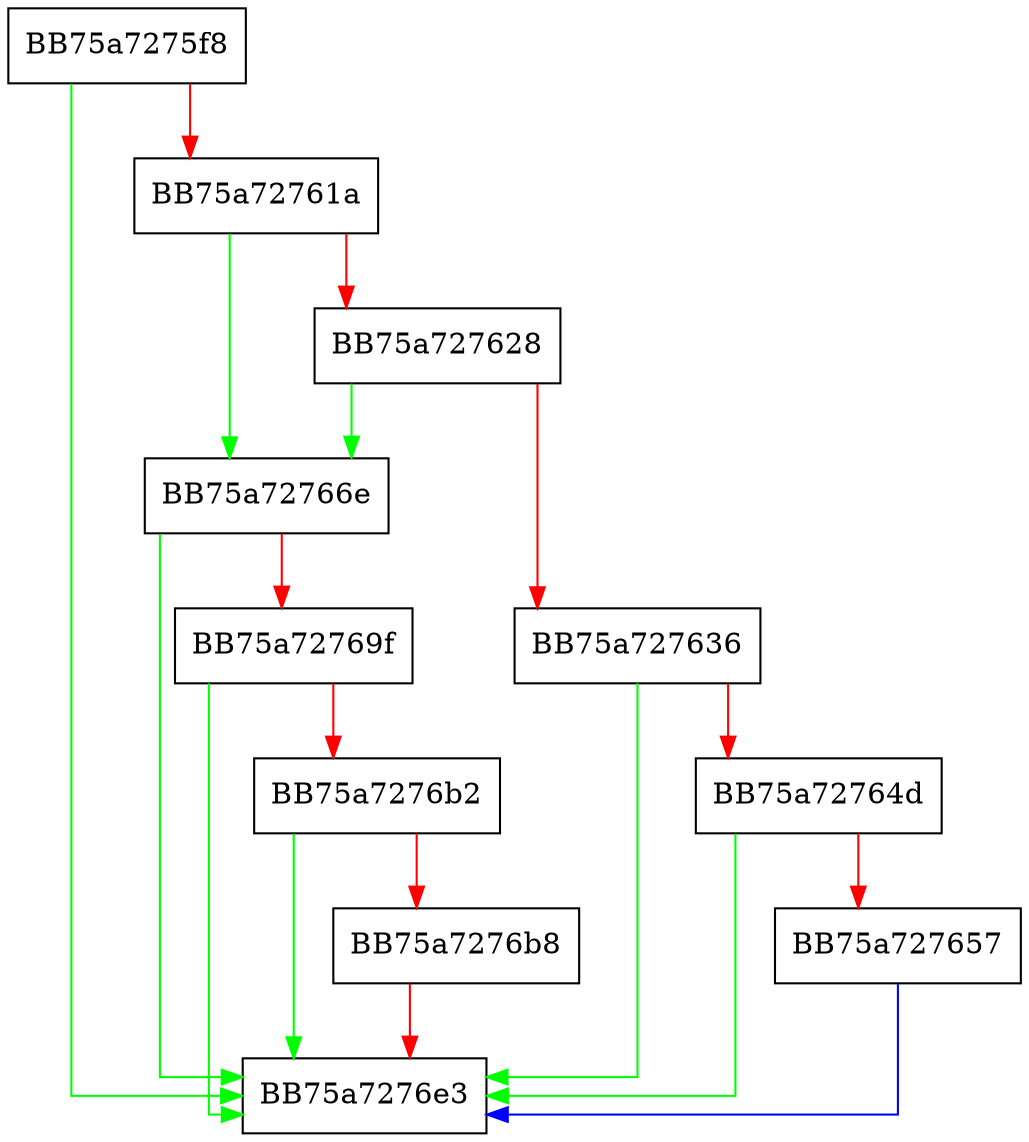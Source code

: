 digraph Prefetch {
  node [shape="box"];
  graph [splines=ortho];
  BB75a7275f8 -> BB75a7276e3 [color="green"];
  BB75a7275f8 -> BB75a72761a [color="red"];
  BB75a72761a -> BB75a72766e [color="green"];
  BB75a72761a -> BB75a727628 [color="red"];
  BB75a727628 -> BB75a72766e [color="green"];
  BB75a727628 -> BB75a727636 [color="red"];
  BB75a727636 -> BB75a7276e3 [color="green"];
  BB75a727636 -> BB75a72764d [color="red"];
  BB75a72764d -> BB75a7276e3 [color="green"];
  BB75a72764d -> BB75a727657 [color="red"];
  BB75a727657 -> BB75a7276e3 [color="blue"];
  BB75a72766e -> BB75a7276e3 [color="green"];
  BB75a72766e -> BB75a72769f [color="red"];
  BB75a72769f -> BB75a7276e3 [color="green"];
  BB75a72769f -> BB75a7276b2 [color="red"];
  BB75a7276b2 -> BB75a7276e3 [color="green"];
  BB75a7276b2 -> BB75a7276b8 [color="red"];
  BB75a7276b8 -> BB75a7276e3 [color="red"];
}